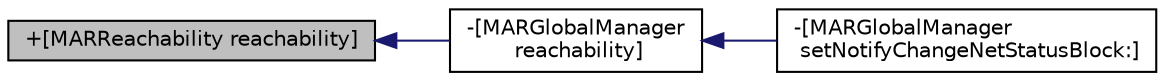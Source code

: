digraph "+[MARReachability reachability]"
{
  edge [fontname="Helvetica",fontsize="10",labelfontname="Helvetica",labelfontsize="10"];
  node [fontname="Helvetica",fontsize="10",shape=record];
  rankdir="LR";
  Node15 [label="+[MARReachability reachability]",height=0.2,width=0.4,color="black", fillcolor="grey75", style="filled", fontcolor="black"];
  Node15 -> Node16 [dir="back",color="midnightblue",fontsize="10",style="solid",fontname="Helvetica"];
  Node16 [label="-[MARGlobalManager\l reachability]",height=0.2,width=0.4,color="black", fillcolor="white", style="filled",URL="$interface_m_a_r_global_manager.html#a8331f91b2a9bbb137c5bd786f1748bf1"];
  Node16 -> Node17 [dir="back",color="midnightblue",fontsize="10",style="solid",fontname="Helvetica"];
  Node17 [label="-[MARGlobalManager\l setNotifyChangeNetStatusBlock:]",height=0.2,width=0.4,color="black", fillcolor="white", style="filled",URL="$interface_m_a_r_global_manager.html#ae290992d401c39b69942477f85b883e3"];
}
